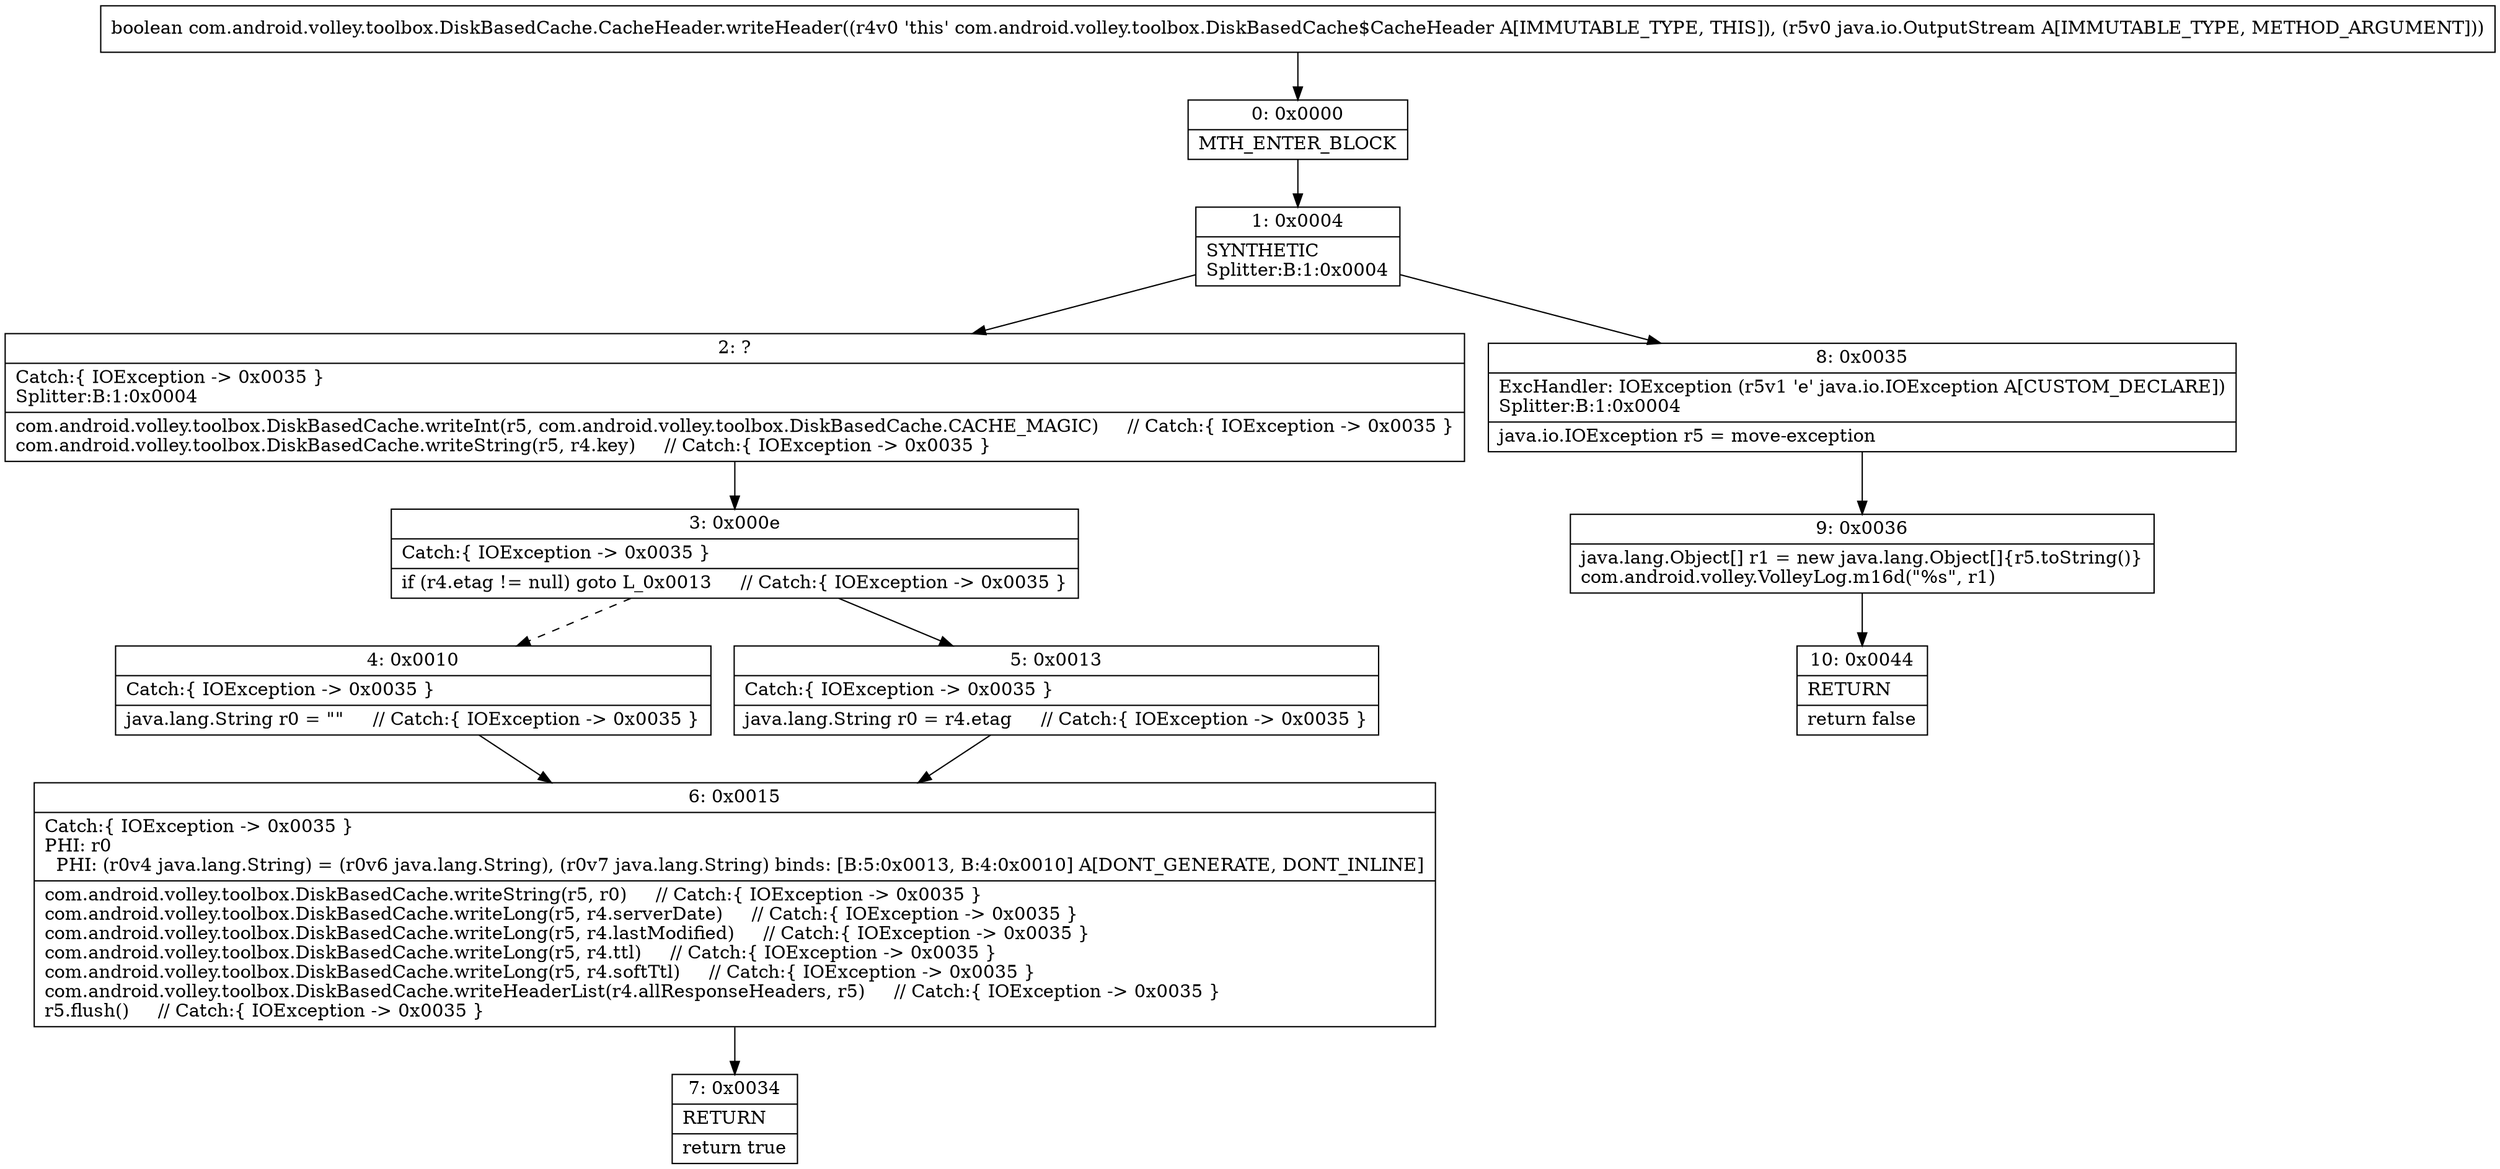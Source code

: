 digraph "CFG forcom.android.volley.toolbox.DiskBasedCache.CacheHeader.writeHeader(Ljava\/io\/OutputStream;)Z" {
Node_0 [shape=record,label="{0\:\ 0x0000|MTH_ENTER_BLOCK\l}"];
Node_1 [shape=record,label="{1\:\ 0x0004|SYNTHETIC\lSplitter:B:1:0x0004\l}"];
Node_2 [shape=record,label="{2\:\ ?|Catch:\{ IOException \-\> 0x0035 \}\lSplitter:B:1:0x0004\l|com.android.volley.toolbox.DiskBasedCache.writeInt(r5, com.android.volley.toolbox.DiskBasedCache.CACHE_MAGIC)     \/\/ Catch:\{ IOException \-\> 0x0035 \}\lcom.android.volley.toolbox.DiskBasedCache.writeString(r5, r4.key)     \/\/ Catch:\{ IOException \-\> 0x0035 \}\l}"];
Node_3 [shape=record,label="{3\:\ 0x000e|Catch:\{ IOException \-\> 0x0035 \}\l|if (r4.etag != null) goto L_0x0013     \/\/ Catch:\{ IOException \-\> 0x0035 \}\l}"];
Node_4 [shape=record,label="{4\:\ 0x0010|Catch:\{ IOException \-\> 0x0035 \}\l|java.lang.String r0 = \"\"     \/\/ Catch:\{ IOException \-\> 0x0035 \}\l}"];
Node_5 [shape=record,label="{5\:\ 0x0013|Catch:\{ IOException \-\> 0x0035 \}\l|java.lang.String r0 = r4.etag     \/\/ Catch:\{ IOException \-\> 0x0035 \}\l}"];
Node_6 [shape=record,label="{6\:\ 0x0015|Catch:\{ IOException \-\> 0x0035 \}\lPHI: r0 \l  PHI: (r0v4 java.lang.String) = (r0v6 java.lang.String), (r0v7 java.lang.String) binds: [B:5:0x0013, B:4:0x0010] A[DONT_GENERATE, DONT_INLINE]\l|com.android.volley.toolbox.DiskBasedCache.writeString(r5, r0)     \/\/ Catch:\{ IOException \-\> 0x0035 \}\lcom.android.volley.toolbox.DiskBasedCache.writeLong(r5, r4.serverDate)     \/\/ Catch:\{ IOException \-\> 0x0035 \}\lcom.android.volley.toolbox.DiskBasedCache.writeLong(r5, r4.lastModified)     \/\/ Catch:\{ IOException \-\> 0x0035 \}\lcom.android.volley.toolbox.DiskBasedCache.writeLong(r5, r4.ttl)     \/\/ Catch:\{ IOException \-\> 0x0035 \}\lcom.android.volley.toolbox.DiskBasedCache.writeLong(r5, r4.softTtl)     \/\/ Catch:\{ IOException \-\> 0x0035 \}\lcom.android.volley.toolbox.DiskBasedCache.writeHeaderList(r4.allResponseHeaders, r5)     \/\/ Catch:\{ IOException \-\> 0x0035 \}\lr5.flush()     \/\/ Catch:\{ IOException \-\> 0x0035 \}\l}"];
Node_7 [shape=record,label="{7\:\ 0x0034|RETURN\l|return true\l}"];
Node_8 [shape=record,label="{8\:\ 0x0035|ExcHandler: IOException (r5v1 'e' java.io.IOException A[CUSTOM_DECLARE])\lSplitter:B:1:0x0004\l|java.io.IOException r5 = move\-exception\l}"];
Node_9 [shape=record,label="{9\:\ 0x0036|java.lang.Object[] r1 = new java.lang.Object[]\{r5.toString()\}\lcom.android.volley.VolleyLog.m16d(\"%s\", r1)\l}"];
Node_10 [shape=record,label="{10\:\ 0x0044|RETURN\l|return false\l}"];
MethodNode[shape=record,label="{boolean com.android.volley.toolbox.DiskBasedCache.CacheHeader.writeHeader((r4v0 'this' com.android.volley.toolbox.DiskBasedCache$CacheHeader A[IMMUTABLE_TYPE, THIS]), (r5v0 java.io.OutputStream A[IMMUTABLE_TYPE, METHOD_ARGUMENT])) }"];
MethodNode -> Node_0;
Node_0 -> Node_1;
Node_1 -> Node_2;
Node_1 -> Node_8;
Node_2 -> Node_3;
Node_3 -> Node_4[style=dashed];
Node_3 -> Node_5;
Node_4 -> Node_6;
Node_5 -> Node_6;
Node_6 -> Node_7;
Node_8 -> Node_9;
Node_9 -> Node_10;
}

